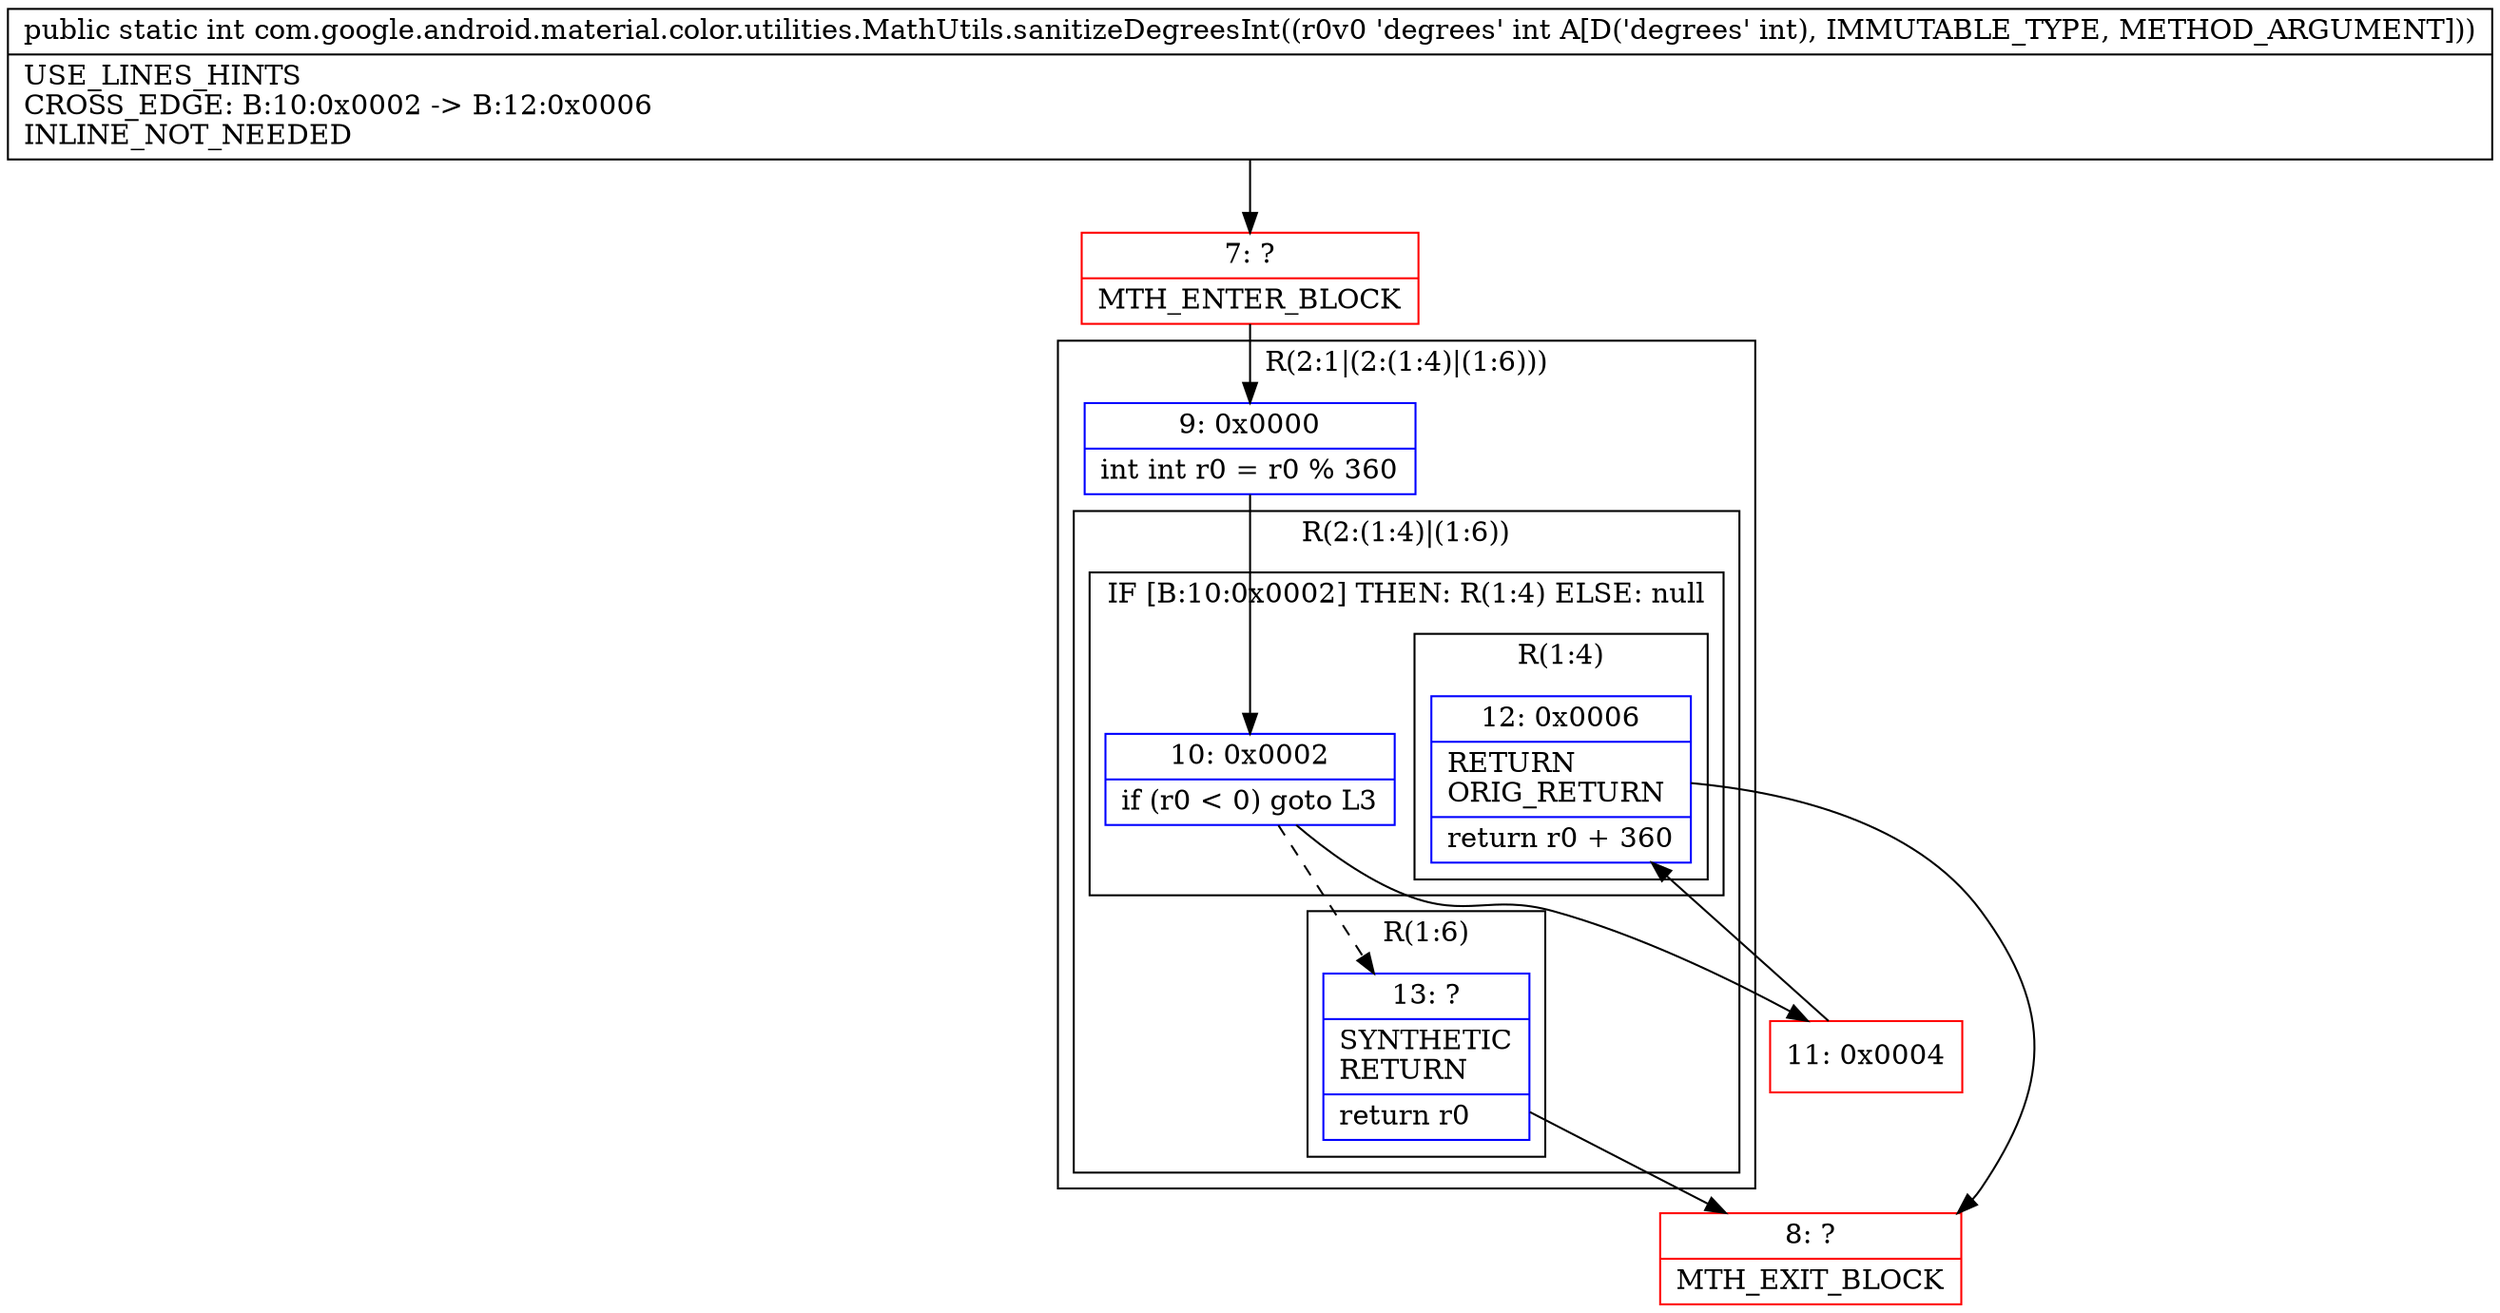digraph "CFG forcom.google.android.material.color.utilities.MathUtils.sanitizeDegreesInt(I)I" {
subgraph cluster_Region_2293953 {
label = "R(2:1|(2:(1:4)|(1:6)))";
node [shape=record,color=blue];
Node_9 [shape=record,label="{9\:\ 0x0000|int int r0 = r0 % 360\l}"];
subgraph cluster_Region_2043298160 {
label = "R(2:(1:4)|(1:6))";
node [shape=record,color=blue];
subgraph cluster_IfRegion_1720347994 {
label = "IF [B:10:0x0002] THEN: R(1:4) ELSE: null";
node [shape=record,color=blue];
Node_10 [shape=record,label="{10\:\ 0x0002|if (r0 \< 0) goto L3\l}"];
subgraph cluster_Region_1366279597 {
label = "R(1:4)";
node [shape=record,color=blue];
Node_12 [shape=record,label="{12\:\ 0x0006|RETURN\lORIG_RETURN\l|return r0 + 360\l}"];
}
}
subgraph cluster_Region_1218699044 {
label = "R(1:6)";
node [shape=record,color=blue];
Node_13 [shape=record,label="{13\:\ ?|SYNTHETIC\lRETURN\l|return r0\l}"];
}
}
}
Node_7 [shape=record,color=red,label="{7\:\ ?|MTH_ENTER_BLOCK\l}"];
Node_11 [shape=record,color=red,label="{11\:\ 0x0004}"];
Node_8 [shape=record,color=red,label="{8\:\ ?|MTH_EXIT_BLOCK\l}"];
MethodNode[shape=record,label="{public static int com.google.android.material.color.utilities.MathUtils.sanitizeDegreesInt((r0v0 'degrees' int A[D('degrees' int), IMMUTABLE_TYPE, METHOD_ARGUMENT]))  | USE_LINES_HINTS\lCROSS_EDGE: B:10:0x0002 \-\> B:12:0x0006\lINLINE_NOT_NEEDED\l}"];
MethodNode -> Node_7;Node_9 -> Node_10;
Node_10 -> Node_11;
Node_10 -> Node_13[style=dashed];
Node_12 -> Node_8;
Node_13 -> Node_8;
Node_7 -> Node_9;
Node_11 -> Node_12;
}

